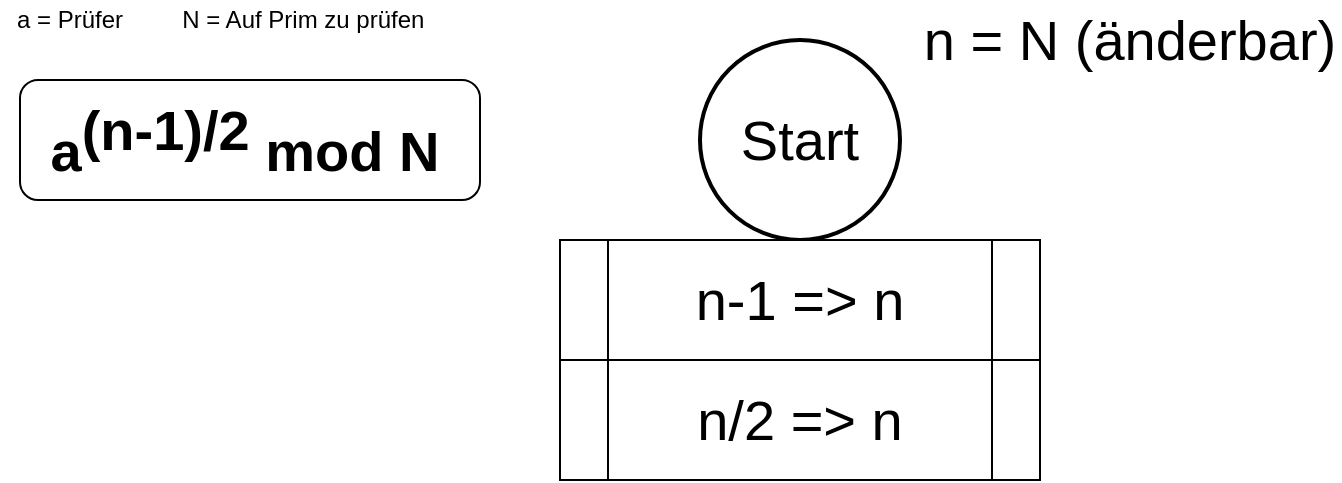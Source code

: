<mxfile type="github" version="11.2.8" pages="1"><diagram id="zgwMHXzQ2P-QVubetHBE" name="Page-1"><mxGraphModel grid="1" dx="1408" dy="746" gridSize="10" guides="1" tooltips="1" connect="1" arrows="1" fold="1" page="1" pageScale="1" pageWidth="827" pageHeight="1169" math="0" shadow="0"><root><mxCell id="0"/><mxCell id="1" parent="0"/><mxCell id="0o_3q9o0OGSkOenmwoAs-1" value="a = Prüfer" parent="1" vertex="1" style="text;html=1;strokeColor=none;fillColor=none;align=center;verticalAlign=middle;whiteSpace=wrap;rounded=0;"><mxGeometry as="geometry" height="20" width="70"/></mxCell><mxCell id="0o_3q9o0OGSkOenmwoAs-4" value="&amp;nbsp;N = Auf Prim zu prüfen" parent="1" vertex="1" style="text;html=1;strokeColor=none;fillColor=none;align=center;verticalAlign=middle;whiteSpace=wrap;rounded=0;"><mxGeometry x="80" as="geometry" height="20" width="140"/></mxCell><mxCell id="0o_3q9o0OGSkOenmwoAs-5" value="" parent="1" vertex="1" style="rounded=1;whiteSpace=wrap;html=1;"><mxGeometry x="10" as="geometry" height="60" width="230" y="40"/></mxCell><mxCell id="0o_3q9o0OGSkOenmwoAs-6" value="a&lt;sup style=&quot;font-size: 28px&quot;&gt;(n-1)/2&lt;/sup&gt; mod N" parent="1" vertex="1" style="text;html=1;strokeColor=none;fillColor=none;align=center;verticalAlign=middle;whiteSpace=wrap;rounded=0;fontSize=28;fontStyle=1"><mxGeometry x="15" as="geometry" height="40" width="215" y="50"/></mxCell><mxCell id="0o_3q9o0OGSkOenmwoAs-7" value="Start" parent="1" vertex="1" style="strokeWidth=2;html=1;shape=mxgraph.flowchart.start_2;whiteSpace=wrap;fontSize=28;"><mxGeometry x="350" as="geometry" height="100" width="100" y="20"/></mxCell><mxCell id="0o_3q9o0OGSkOenmwoAs-17" value="n-1 =&amp;gt; n" parent="1" vertex="1" style="shape=process;whiteSpace=wrap;html=1;backgroundOutline=1;fontSize=28;"><mxGeometry x="280" as="geometry" height="60" width="240" y="120"/></mxCell><mxCell id="0o_3q9o0OGSkOenmwoAs-19" value="n/2 =&amp;gt; n" parent="1" vertex="1" style="shape=process;whiteSpace=wrap;html=1;backgroundOutline=1;fontSize=28;"><mxGeometry x="280" as="geometry" height="60" width="240" y="180"/></mxCell><mxCell id="0o_3q9o0OGSkOenmwoAs-20" value="n = N (änderbar)" parent="1" vertex="1" style="text;html=1;strokeColor=none;fillColor=none;align=center;verticalAlign=middle;whiteSpace=wrap;rounded=0;fontSize=28;"><mxGeometry x="460" as="geometry" height="20" width="210" y="10"/></mxCell></root></mxGraphModel></diagram></mxfile>